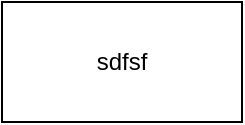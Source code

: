 <mxfile version="22.1.21" type="github">
  <diagram name="第 1 页" id="0E9BC4bbS4CplKJNAkFY">
    <mxGraphModel dx="1434" dy="786" grid="1" gridSize="10" guides="1" tooltips="1" connect="1" arrows="1" fold="1" page="1" pageScale="1" pageWidth="827" pageHeight="1169" math="0" shadow="0">
      <root>
        <mxCell id="0" />
        <mxCell id="1" parent="0" />
        <mxCell id="RtxEPSpFW6Zsjbqgfxk7-1" value="sdfsf" style="rounded=0;whiteSpace=wrap;html=1;" vertex="1" parent="1">
          <mxGeometry x="354" y="470" width="120" height="60" as="geometry" />
        </mxCell>
      </root>
    </mxGraphModel>
  </diagram>
</mxfile>

